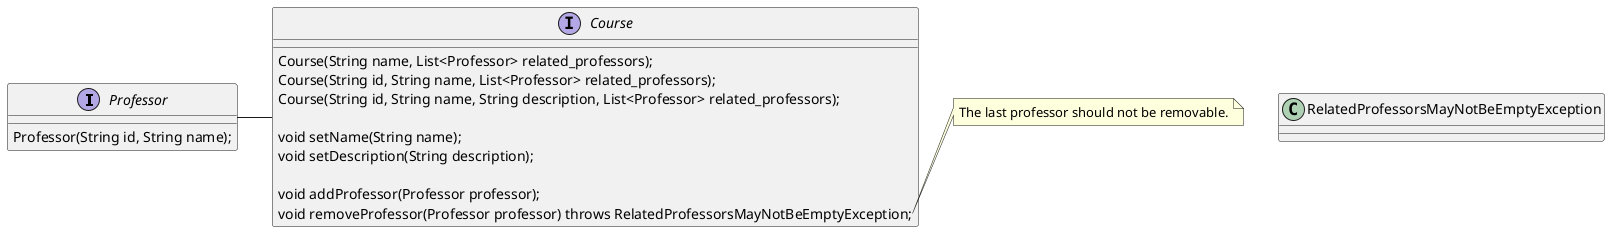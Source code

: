 @startuml
interface Professor {
    Professor(String id, String name);
}

class RelatedProfessorsMayNotBeEmptyException {

}

' TODO: interface Authorization

interface Course {
    Course(String name, List<Professor> related_professors);
    Course(String id, String name, List<Professor> related_professors);
    Course(String id, String name, String description, List<Professor> related_professors);

    void setName(String name);
    void setDescription(String description);

    void addProfessor(Professor professor);
    void removeProfessor(Professor professor) throws RelatedProfessorsMayNotBeEmptyException;
}

note right of Course::removeProfessor
    The last professor should not be removable.
end note

Course -l- Professor

@enduml